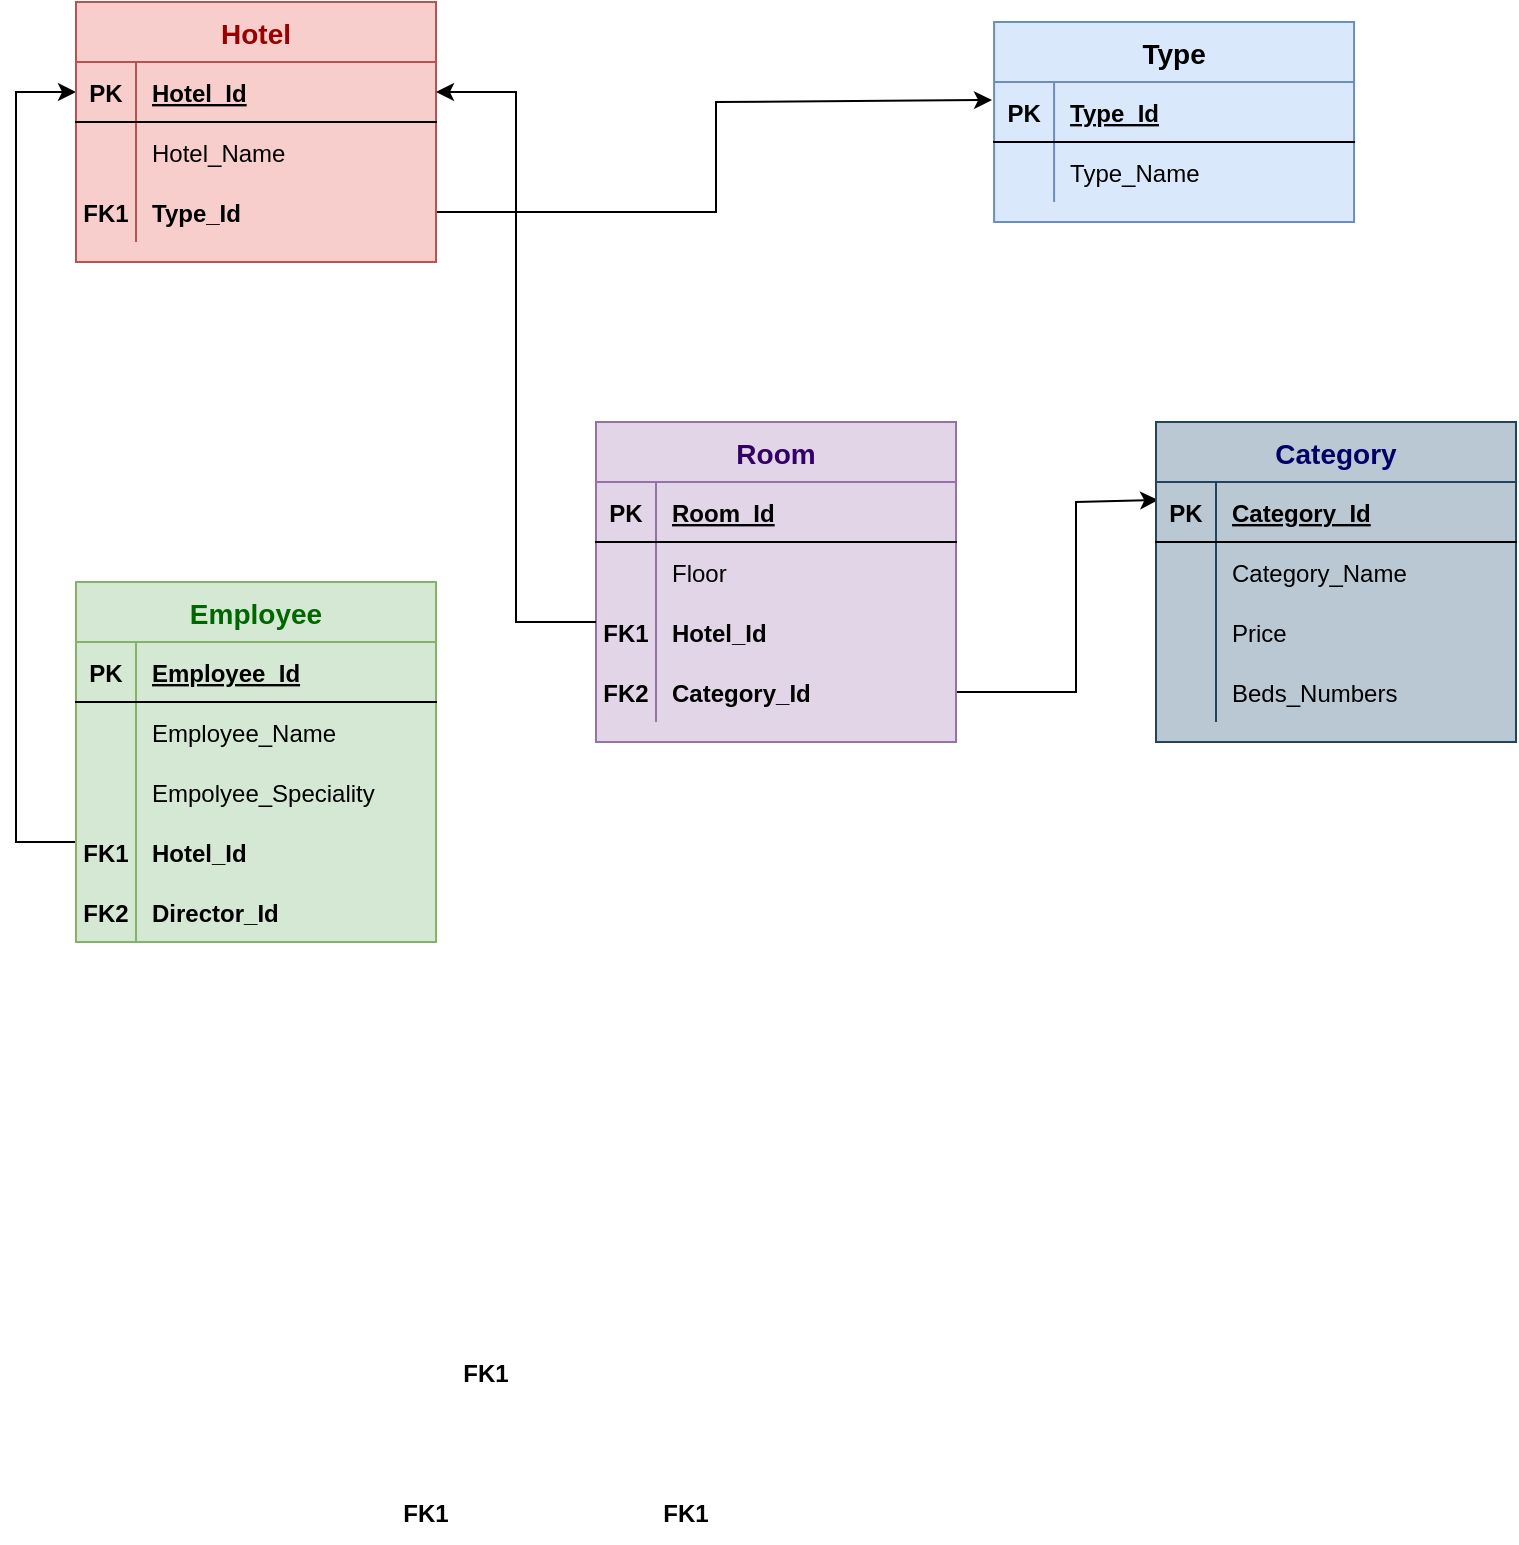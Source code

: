 <mxfile version="14.6.13" type="device"><diagram id="fUg_BbWm0jTe-vXo1obW" name="Page-1"><mxGraphModel dx="852" dy="494" grid="1" gridSize="10" guides="1" tooltips="1" connect="1" arrows="1" fold="1" page="1" pageScale="1" pageWidth="827" pageHeight="1169" math="0" shadow="0"><root><mxCell id="0"/><mxCell id="1" parent="0"/><mxCell id="-zSEiJjyke30tixJQW5i-36" style="edgeStyle=none;rounded=0;orthogonalLoop=1;jettySize=auto;html=1;exitX=1;exitY=0.5;exitDx=0;exitDy=0;" parent="1" edge="1" source="nJfoP4egq9J-aX2JRRXe-36"><mxGeometry relative="1" as="geometry"><mxPoint x="280" y="200" as="sourcePoint"/><mxPoint x="558" y="199" as="targetPoint"/><Array as="points"><mxPoint x="420" y="255"/><mxPoint x="420" y="200"/></Array></mxGeometry></mxCell><mxCell id="-zSEiJjyke30tixJQW5i-43" style="edgeStyle=none;rounded=0;orthogonalLoop=1;jettySize=auto;html=1;entryX=0;entryY=0.5;entryDx=0;entryDy=0;" parent="1" edge="1" target="nJfoP4egq9J-aX2JRRXe-30"><mxGeometry relative="1" as="geometry"><mxPoint x="70" y="290" as="targetPoint"/><mxPoint x="100" y="570" as="sourcePoint"/><Array as="points"><mxPoint x="100" y="570"/><mxPoint x="70" y="570"/><mxPoint x="70" y="195"/></Array></mxGeometry></mxCell><mxCell id="nJfoP4egq9J-aX2JRRXe-5" style="edgeStyle=none;rounded=0;orthogonalLoop=1;jettySize=auto;html=1;exitX=1;exitY=0.5;exitDx=0;exitDy=0;entryX=0.006;entryY=0.3;entryDx=0;entryDy=0;entryPerimeter=0;" edge="1" parent="1" source="nJfoP4egq9J-aX2JRRXe-113" target="nJfoP4egq9J-aX2JRRXe-125"><mxGeometry relative="1" as="geometry"><mxPoint x="540" y="410.02" as="sourcePoint"/><mxPoint x="630" y="410" as="targetPoint"/><Array as="points"><mxPoint x="600" y="495"/><mxPoint x="600" y="400"/></Array></mxGeometry></mxCell><mxCell id="nJfoP4egq9J-aX2JRRXe-56" value="Type" style="shape=table;startSize=30;container=1;collapsible=1;childLayout=tableLayout;fixedRows=1;rowLines=0;fontStyle=1;align=center;resizeLast=1;swimlaneFillColor=#DAE8FC;fillColor=#dae8fc;fontSize=14;strokeColor=#6c8ebf;" vertex="1" parent="1"><mxGeometry x="559.04" y="160" width="180" height="100" as="geometry"/></mxCell><mxCell id="nJfoP4egq9J-aX2JRRXe-57" value="" style="shape=partialRectangle;collapsible=0;dropTarget=0;pointerEvents=0;fillColor=none;top=0;left=0;bottom=1;right=0;points=[[0,0.5],[1,0.5]];portConstraint=eastwest;" vertex="1" parent="nJfoP4egq9J-aX2JRRXe-56"><mxGeometry y="30" width="180" height="30" as="geometry"/></mxCell><mxCell id="nJfoP4egq9J-aX2JRRXe-58" value="PK" style="shape=partialRectangle;connectable=0;fillColor=none;top=0;left=0;bottom=0;right=0;fontStyle=1;overflow=hidden;" vertex="1" parent="nJfoP4egq9J-aX2JRRXe-57"><mxGeometry width="30" height="30" as="geometry"/></mxCell><mxCell id="nJfoP4egq9J-aX2JRRXe-59" value="Type_Id" style="shape=partialRectangle;connectable=0;fillColor=none;top=0;left=0;bottom=0;right=0;align=left;spacingLeft=6;fontStyle=5;overflow=hidden;" vertex="1" parent="nJfoP4egq9J-aX2JRRXe-57"><mxGeometry x="30" width="150" height="30" as="geometry"/></mxCell><mxCell id="nJfoP4egq9J-aX2JRRXe-60" value="" style="shape=partialRectangle;collapsible=0;dropTarget=0;pointerEvents=0;fillColor=none;top=0;left=0;bottom=0;right=0;points=[[0,0.5],[1,0.5]];portConstraint=eastwest;" vertex="1" parent="nJfoP4egq9J-aX2JRRXe-56"><mxGeometry y="60" width="180" height="30" as="geometry"/></mxCell><mxCell id="nJfoP4egq9J-aX2JRRXe-61" value="" style="shape=partialRectangle;connectable=0;fillColor=none;top=0;left=0;bottom=0;right=0;editable=1;overflow=hidden;" vertex="1" parent="nJfoP4egq9J-aX2JRRXe-60"><mxGeometry width="30" height="30" as="geometry"/></mxCell><mxCell id="nJfoP4egq9J-aX2JRRXe-62" value="Type_Name" style="shape=partialRectangle;connectable=0;fillColor=none;top=0;left=0;bottom=0;right=0;align=left;spacingLeft=6;overflow=hidden;" vertex="1" parent="nJfoP4egq9J-aX2JRRXe-60"><mxGeometry x="30" width="150" height="30" as="geometry"/></mxCell><mxCell id="nJfoP4egq9J-aX2JRRXe-100" value="FK1" style="shape=partialRectangle;connectable=0;fillColor=none;top=0;left=0;bottom=0;right=0;fontStyle=1;overflow=hidden;" vertex="1" parent="1"><mxGeometry x="290" y="820" width="30" height="30" as="geometry"/></mxCell><mxCell id="nJfoP4egq9J-aX2JRRXe-101" value="FK1" style="shape=partialRectangle;connectable=0;fillColor=none;top=0;left=0;bottom=0;right=0;fontStyle=1;overflow=hidden;" vertex="1" parent="1"><mxGeometry x="390" y="890" width="30" height="30" as="geometry"/></mxCell><mxCell id="nJfoP4egq9J-aX2JRRXe-102" value="FK1" style="shape=partialRectangle;connectable=0;fillColor=none;top=0;left=0;bottom=0;right=0;fontStyle=1;overflow=hidden;" vertex="1" parent="1"><mxGeometry x="260" y="890" width="30" height="30" as="geometry"/></mxCell><mxCell id="nJfoP4egq9J-aX2JRRXe-104" value="" style="group" vertex="1" connectable="0" parent="1"><mxGeometry x="100" y="150" width="180" height="130" as="geometry"/></mxCell><mxCell id="nJfoP4egq9J-aX2JRRXe-29" value="Hotel" style="shape=table;startSize=30;container=1;collapsible=1;childLayout=tableLayout;fixedRows=1;rowLines=0;fontStyle=1;align=center;resizeLast=1;fillColor=#f8cecc;strokeColor=#b85450;swimlaneFillColor=#F8CECC;fontSize=14;fontColor=#990000;" vertex="1" parent="nJfoP4egq9J-aX2JRRXe-104"><mxGeometry width="180" height="130" as="geometry"/></mxCell><mxCell id="nJfoP4egq9J-aX2JRRXe-30" value="" style="shape=partialRectangle;collapsible=0;dropTarget=0;pointerEvents=0;fillColor=none;top=0;left=0;bottom=1;right=0;points=[[0,0.5],[1,0.5]];portConstraint=eastwest;" vertex="1" parent="nJfoP4egq9J-aX2JRRXe-29"><mxGeometry y="30" width="180" height="30" as="geometry"/></mxCell><mxCell id="nJfoP4egq9J-aX2JRRXe-31" value="PK" style="shape=partialRectangle;connectable=0;fillColor=none;top=0;left=0;bottom=0;right=0;fontStyle=1;overflow=hidden;" vertex="1" parent="nJfoP4egq9J-aX2JRRXe-30"><mxGeometry width="30" height="30" as="geometry"/></mxCell><mxCell id="nJfoP4egq9J-aX2JRRXe-32" value="Hotel_Id" style="shape=partialRectangle;connectable=0;fillColor=none;top=0;left=0;bottom=0;right=0;align=left;spacingLeft=6;fontStyle=5;overflow=hidden;" vertex="1" parent="nJfoP4egq9J-aX2JRRXe-30"><mxGeometry x="30" width="150" height="30" as="geometry"/></mxCell><mxCell id="nJfoP4egq9J-aX2JRRXe-33" value="" style="shape=partialRectangle;collapsible=0;dropTarget=0;pointerEvents=0;fillColor=none;top=0;left=0;bottom=0;right=0;points=[[0,0.5],[1,0.5]];portConstraint=eastwest;" vertex="1" parent="nJfoP4egq9J-aX2JRRXe-29"><mxGeometry y="60" width="180" height="30" as="geometry"/></mxCell><mxCell id="nJfoP4egq9J-aX2JRRXe-34" value="" style="shape=partialRectangle;connectable=0;fillColor=none;top=0;left=0;bottom=0;right=0;editable=1;overflow=hidden;" vertex="1" parent="nJfoP4egq9J-aX2JRRXe-33"><mxGeometry width="30" height="30" as="geometry"/></mxCell><mxCell id="nJfoP4egq9J-aX2JRRXe-35" value="Hotel_Name" style="shape=partialRectangle;connectable=0;fillColor=none;top=0;left=0;bottom=0;right=0;align=left;spacingLeft=6;overflow=hidden;" vertex="1" parent="nJfoP4egq9J-aX2JRRXe-33"><mxGeometry x="30" width="150" height="30" as="geometry"/></mxCell><mxCell id="nJfoP4egq9J-aX2JRRXe-36" value="" style="shape=partialRectangle;collapsible=0;dropTarget=0;pointerEvents=0;fillColor=none;top=0;left=0;bottom=0;right=0;points=[[0,0.5],[1,0.5]];portConstraint=eastwest;" vertex="1" parent="nJfoP4egq9J-aX2JRRXe-29"><mxGeometry y="90" width="180" height="30" as="geometry"/></mxCell><mxCell id="nJfoP4egq9J-aX2JRRXe-37" value="" style="shape=partialRectangle;connectable=0;fillColor=none;top=0;left=0;bottom=0;right=0;editable=1;overflow=hidden;" vertex="1" parent="nJfoP4egq9J-aX2JRRXe-36"><mxGeometry width="30" height="30" as="geometry"/></mxCell><mxCell id="nJfoP4egq9J-aX2JRRXe-38" value="Type_Id" style="shape=partialRectangle;connectable=0;fillColor=none;top=0;left=0;bottom=0;right=0;align=left;spacingLeft=6;overflow=hidden;fontStyle=1" vertex="1" parent="nJfoP4egq9J-aX2JRRXe-36"><mxGeometry x="30" width="150" height="30" as="geometry"/></mxCell><mxCell id="nJfoP4egq9J-aX2JRRXe-55" value="FK1" style="shape=partialRectangle;connectable=0;fillColor=none;top=0;left=0;bottom=0;right=0;fontStyle=1;overflow=hidden;" vertex="1" parent="nJfoP4egq9J-aX2JRRXe-104"><mxGeometry y="90" width="30" height="30" as="geometry"/></mxCell><mxCell id="nJfoP4egq9J-aX2JRRXe-105" value="" style="group;fillColor=#e1d5e7;strokeColor=#9673a6;" vertex="1" connectable="0" parent="1"><mxGeometry x="360" y="360" width="180" height="130" as="geometry"/></mxCell><mxCell id="nJfoP4egq9J-aX2JRRXe-106" value="Room" style="shape=table;startSize=30;container=1;collapsible=1;childLayout=tableLayout;fixedRows=1;rowLines=0;fontStyle=1;align=center;resizeLast=1;fillColor=#e1d5e7;strokeColor=#9673a6;swimlaneFillColor=#E1D5E7;fontSize=14;fontColor=#330066;" vertex="1" parent="nJfoP4egq9J-aX2JRRXe-105"><mxGeometry width="180" height="160" as="geometry"/></mxCell><mxCell id="nJfoP4egq9J-aX2JRRXe-107" value="" style="shape=partialRectangle;collapsible=0;dropTarget=0;pointerEvents=0;fillColor=none;top=0;left=0;bottom=1;right=0;points=[[0,0.5],[1,0.5]];portConstraint=eastwest;" vertex="1" parent="nJfoP4egq9J-aX2JRRXe-106"><mxGeometry y="30" width="180" height="30" as="geometry"/></mxCell><mxCell id="nJfoP4egq9J-aX2JRRXe-108" value="PK" style="shape=partialRectangle;connectable=0;fillColor=none;top=0;left=0;bottom=0;right=0;fontStyle=1;overflow=hidden;" vertex="1" parent="nJfoP4egq9J-aX2JRRXe-107"><mxGeometry width="30" height="30" as="geometry"/></mxCell><mxCell id="nJfoP4egq9J-aX2JRRXe-109" value="Room_Id" style="shape=partialRectangle;connectable=0;fillColor=none;top=0;left=0;bottom=0;right=0;align=left;spacingLeft=6;fontStyle=5;overflow=hidden;" vertex="1" parent="nJfoP4egq9J-aX2JRRXe-107"><mxGeometry x="30" width="150" height="30" as="geometry"/></mxCell><mxCell id="nJfoP4egq9J-aX2JRRXe-110" value="" style="shape=partialRectangle;collapsible=0;dropTarget=0;pointerEvents=0;fillColor=none;top=0;left=0;bottom=0;right=0;points=[[0,0.5],[1,0.5]];portConstraint=eastwest;" vertex="1" parent="nJfoP4egq9J-aX2JRRXe-106"><mxGeometry y="60" width="180" height="30" as="geometry"/></mxCell><mxCell id="nJfoP4egq9J-aX2JRRXe-111" value="" style="shape=partialRectangle;connectable=0;fillColor=none;top=0;left=0;bottom=0;right=0;editable=1;overflow=hidden;" vertex="1" parent="nJfoP4egq9J-aX2JRRXe-110"><mxGeometry width="30" height="30" as="geometry"/></mxCell><mxCell id="nJfoP4egq9J-aX2JRRXe-112" value="Floor" style="shape=partialRectangle;connectable=0;fillColor=none;top=0;left=0;bottom=0;right=0;align=left;spacingLeft=6;overflow=hidden;" vertex="1" parent="nJfoP4egq9J-aX2JRRXe-110"><mxGeometry x="30" width="150" height="30" as="geometry"/></mxCell><mxCell id="nJfoP4egq9J-aX2JRRXe-117" style="shape=partialRectangle;collapsible=0;dropTarget=0;pointerEvents=0;fillColor=none;top=0;left=0;bottom=0;right=0;points=[[0,0.5],[1,0.5]];portConstraint=eastwest;" vertex="1" parent="nJfoP4egq9J-aX2JRRXe-106"><mxGeometry y="90" width="180" height="30" as="geometry"/></mxCell><mxCell id="nJfoP4egq9J-aX2JRRXe-118" style="shape=partialRectangle;connectable=0;fillColor=none;top=0;left=0;bottom=0;right=0;editable=1;overflow=hidden;" vertex="1" parent="nJfoP4egq9J-aX2JRRXe-117"><mxGeometry width="30" height="30" as="geometry"/></mxCell><mxCell id="nJfoP4egq9J-aX2JRRXe-119" value="Hotel_Id" style="shape=partialRectangle;connectable=0;fillColor=none;top=0;left=0;bottom=0;right=0;align=left;spacingLeft=6;overflow=hidden;fontStyle=1" vertex="1" parent="nJfoP4egq9J-aX2JRRXe-117"><mxGeometry x="30" width="150" height="30" as="geometry"/></mxCell><mxCell id="nJfoP4egq9J-aX2JRRXe-113" value="" style="shape=partialRectangle;collapsible=0;dropTarget=0;pointerEvents=0;fillColor=none;top=0;left=0;bottom=0;right=0;points=[[0,0.5],[1,0.5]];portConstraint=eastwest;" vertex="1" parent="nJfoP4egq9J-aX2JRRXe-106"><mxGeometry y="120" width="180" height="30" as="geometry"/></mxCell><mxCell id="nJfoP4egq9J-aX2JRRXe-114" value="FK2" style="shape=partialRectangle;connectable=0;fillColor=none;top=0;left=0;bottom=0;right=0;editable=1;overflow=hidden;fontStyle=1" vertex="1" parent="nJfoP4egq9J-aX2JRRXe-113"><mxGeometry width="30" height="30" as="geometry"/></mxCell><mxCell id="nJfoP4egq9J-aX2JRRXe-115" value="Category_Id" style="shape=partialRectangle;connectable=0;fillColor=none;top=0;left=0;bottom=0;right=0;align=left;spacingLeft=6;overflow=hidden;fontStyle=1" vertex="1" parent="nJfoP4egq9J-aX2JRRXe-113"><mxGeometry x="30" width="150" height="30" as="geometry"/></mxCell><mxCell id="nJfoP4egq9J-aX2JRRXe-116" value="FK1" style="shape=partialRectangle;connectable=0;fillColor=none;top=0;left=0;bottom=0;right=0;fontStyle=1;overflow=hidden;" vertex="1" parent="nJfoP4egq9J-aX2JRRXe-105"><mxGeometry y="90" width="30" height="30" as="geometry"/></mxCell><mxCell id="nJfoP4egq9J-aX2JRRXe-123" value="" style="group" vertex="1" connectable="0" parent="1"><mxGeometry x="100" y="440" width="180" height="180" as="geometry"/></mxCell><mxCell id="nJfoP4egq9J-aX2JRRXe-69" value="Employee" style="shape=table;startSize=30;container=1;collapsible=1;childLayout=tableLayout;fixedRows=1;rowLines=0;fontStyle=1;align=center;resizeLast=1;swimlaneFillColor=#D5E8D4;fillColor=#d5e8d4;fontSize=14;strokeColor=#82b366;fontColor=#006600;" vertex="1" parent="nJfoP4egq9J-aX2JRRXe-123"><mxGeometry width="180" height="180" as="geometry"><mxRectangle x="300" y="590" width="90" height="30" as="alternateBounds"/></mxGeometry></mxCell><mxCell id="nJfoP4egq9J-aX2JRRXe-70" value="" style="shape=partialRectangle;collapsible=0;dropTarget=0;pointerEvents=0;fillColor=none;top=0;left=0;bottom=1;right=0;points=[[0,0.5],[1,0.5]];portConstraint=eastwest;" vertex="1" parent="nJfoP4egq9J-aX2JRRXe-69"><mxGeometry y="30" width="180" height="30" as="geometry"/></mxCell><mxCell id="nJfoP4egq9J-aX2JRRXe-71" value="PK" style="shape=partialRectangle;connectable=0;fillColor=none;top=0;left=0;bottom=0;right=0;fontStyle=1;overflow=hidden;" vertex="1" parent="nJfoP4egq9J-aX2JRRXe-70"><mxGeometry width="30" height="30" as="geometry"/></mxCell><mxCell id="nJfoP4egq9J-aX2JRRXe-72" value="Employee_Id" style="shape=partialRectangle;connectable=0;fillColor=none;top=0;left=0;bottom=0;right=0;align=left;spacingLeft=6;fontStyle=5;overflow=hidden;" vertex="1" parent="nJfoP4egq9J-aX2JRRXe-70"><mxGeometry x="30" width="150" height="30" as="geometry"/></mxCell><mxCell id="nJfoP4egq9J-aX2JRRXe-73" value="" style="shape=partialRectangle;collapsible=0;dropTarget=0;pointerEvents=0;fillColor=none;top=0;left=0;bottom=0;right=0;points=[[0,0.5],[1,0.5]];portConstraint=eastwest;strokeColor=#97D077;" vertex="1" parent="nJfoP4egq9J-aX2JRRXe-69"><mxGeometry y="60" width="180" height="30" as="geometry"/></mxCell><mxCell id="nJfoP4egq9J-aX2JRRXe-74" value="" style="shape=partialRectangle;connectable=0;fillColor=none;top=0;left=0;bottom=0;right=0;editable=1;overflow=hidden;" vertex="1" parent="nJfoP4egq9J-aX2JRRXe-73"><mxGeometry width="30" height="30" as="geometry"/></mxCell><mxCell id="nJfoP4egq9J-aX2JRRXe-75" value="Employee_Name" style="shape=partialRectangle;connectable=0;fillColor=none;top=0;left=0;bottom=0;right=0;align=left;spacingLeft=6;overflow=hidden;" vertex="1" parent="nJfoP4egq9J-aX2JRRXe-73"><mxGeometry x="30" width="150" height="30" as="geometry"/></mxCell><mxCell id="nJfoP4egq9J-aX2JRRXe-76" value="" style="shape=partialRectangle;collapsible=0;dropTarget=0;pointerEvents=0;fillColor=none;top=0;left=0;bottom=0;right=0;points=[[0,0.5],[1,0.5]];portConstraint=eastwest;" vertex="1" parent="nJfoP4egq9J-aX2JRRXe-69"><mxGeometry y="90" width="180" height="30" as="geometry"/></mxCell><mxCell id="nJfoP4egq9J-aX2JRRXe-77" value="" style="shape=partialRectangle;connectable=0;fillColor=none;top=0;left=0;bottom=0;right=0;editable=1;overflow=hidden;" vertex="1" parent="nJfoP4egq9J-aX2JRRXe-76"><mxGeometry width="30" height="30" as="geometry"/></mxCell><mxCell id="nJfoP4egq9J-aX2JRRXe-78" value="Empolyee_Speciality" style="shape=partialRectangle;connectable=0;fillColor=none;top=0;left=0;bottom=0;right=0;align=left;spacingLeft=6;overflow=hidden;" vertex="1" parent="nJfoP4egq9J-aX2JRRXe-76"><mxGeometry x="30" width="150" height="30" as="geometry"/></mxCell><mxCell id="nJfoP4egq9J-aX2JRRXe-79" value="" style="shape=partialRectangle;collapsible=0;dropTarget=0;pointerEvents=0;fillColor=none;top=0;left=0;bottom=0;right=0;points=[[0,0.5],[1,0.5]];portConstraint=eastwest;" vertex="1" parent="nJfoP4egq9J-aX2JRRXe-69"><mxGeometry y="120" width="180" height="30" as="geometry"/></mxCell><mxCell id="nJfoP4egq9J-aX2JRRXe-80" value="" style="shape=partialRectangle;connectable=0;fillColor=none;top=0;left=0;bottom=0;right=0;editable=1;overflow=hidden;" vertex="1" parent="nJfoP4egq9J-aX2JRRXe-79"><mxGeometry width="30" height="30" as="geometry"/></mxCell><mxCell id="nJfoP4egq9J-aX2JRRXe-81" value="Hotel_Id" style="shape=partialRectangle;connectable=0;fillColor=none;top=0;left=0;bottom=0;right=0;align=left;spacingLeft=6;overflow=hidden;fontStyle=1" vertex="1" parent="nJfoP4egq9J-aX2JRRXe-79"><mxGeometry x="30" width="150" height="30" as="geometry"/></mxCell><mxCell id="nJfoP4egq9J-aX2JRRXe-120" style="shape=partialRectangle;collapsible=0;dropTarget=0;pointerEvents=0;fillColor=none;top=0;left=0;bottom=0;right=0;points=[[0,0.5],[1,0.5]];portConstraint=eastwest;" vertex="1" parent="nJfoP4egq9J-aX2JRRXe-69"><mxGeometry y="150" width="180" height="30" as="geometry"/></mxCell><mxCell id="nJfoP4egq9J-aX2JRRXe-121" style="shape=partialRectangle;connectable=0;fillColor=none;top=0;left=0;bottom=0;right=0;editable=1;overflow=hidden;" vertex="1" parent="nJfoP4egq9J-aX2JRRXe-120"><mxGeometry width="30" height="30" as="geometry"/></mxCell><mxCell id="nJfoP4egq9J-aX2JRRXe-122" value="Director_Id" style="shape=partialRectangle;connectable=0;fillColor=none;top=0;left=0;bottom=0;right=0;align=left;spacingLeft=6;overflow=hidden;fontStyle=1" vertex="1" parent="nJfoP4egq9J-aX2JRRXe-120"><mxGeometry x="30" width="150" height="30" as="geometry"/></mxCell><mxCell id="nJfoP4egq9J-aX2JRRXe-99" value="FK1" style="shape=partialRectangle;connectable=0;fillColor=none;top=0;left=0;bottom=0;right=0;fontStyle=1;overflow=hidden;" vertex="1" parent="nJfoP4egq9J-aX2JRRXe-123"><mxGeometry y="120" width="30" height="30" as="geometry"/></mxCell><mxCell id="nJfoP4egq9J-aX2JRRXe-103" value="FK2" style="shape=partialRectangle;connectable=0;fillColor=none;top=0;left=0;bottom=0;right=0;fontStyle=1;overflow=hidden;" vertex="1" parent="nJfoP4egq9J-aX2JRRXe-123"><mxGeometry y="150" width="30" height="30" as="geometry"/></mxCell><mxCell id="nJfoP4egq9J-aX2JRRXe-124" value="Category" style="shape=table;startSize=30;container=1;collapsible=1;childLayout=tableLayout;fixedRows=1;rowLines=0;fontStyle=1;align=center;resizeLast=1;fontSize=14;strokeColor=#23445d;fillColor=#bac8d3;swimlaneFillColor=#BAC8D3;fontColor=#000066;" vertex="1" parent="1"><mxGeometry x="640" y="360" width="180" height="160" as="geometry"/></mxCell><mxCell id="nJfoP4egq9J-aX2JRRXe-125" value="" style="shape=partialRectangle;collapsible=0;dropTarget=0;pointerEvents=0;fillColor=none;top=0;left=0;bottom=1;right=0;points=[[0,0.5],[1,0.5]];portConstraint=eastwest;" vertex="1" parent="nJfoP4egq9J-aX2JRRXe-124"><mxGeometry y="30" width="180" height="30" as="geometry"/></mxCell><mxCell id="nJfoP4egq9J-aX2JRRXe-126" value="PK" style="shape=partialRectangle;connectable=0;fillColor=none;top=0;left=0;bottom=0;right=0;fontStyle=1;overflow=hidden;" vertex="1" parent="nJfoP4egq9J-aX2JRRXe-125"><mxGeometry width="30" height="30" as="geometry"/></mxCell><mxCell id="nJfoP4egq9J-aX2JRRXe-127" value="Category_Id" style="shape=partialRectangle;connectable=0;fillColor=none;top=0;left=0;bottom=0;right=0;align=left;spacingLeft=6;fontStyle=5;overflow=hidden;" vertex="1" parent="nJfoP4egq9J-aX2JRRXe-125"><mxGeometry x="30" width="150" height="30" as="geometry"/></mxCell><mxCell id="nJfoP4egq9J-aX2JRRXe-128" value="" style="shape=partialRectangle;collapsible=0;dropTarget=0;pointerEvents=0;fillColor=none;top=0;left=0;bottom=0;right=0;points=[[0,0.5],[1,0.5]];portConstraint=eastwest;" vertex="1" parent="nJfoP4egq9J-aX2JRRXe-124"><mxGeometry y="60" width="180" height="30" as="geometry"/></mxCell><mxCell id="nJfoP4egq9J-aX2JRRXe-129" value="" style="shape=partialRectangle;connectable=0;fillColor=none;top=0;left=0;bottom=0;right=0;editable=1;overflow=hidden;" vertex="1" parent="nJfoP4egq9J-aX2JRRXe-128"><mxGeometry width="30" height="30" as="geometry"/></mxCell><mxCell id="nJfoP4egq9J-aX2JRRXe-130" value="Category_Name" style="shape=partialRectangle;connectable=0;fillColor=none;top=0;left=0;bottom=0;right=0;align=left;spacingLeft=6;overflow=hidden;" vertex="1" parent="nJfoP4egq9J-aX2JRRXe-128"><mxGeometry x="30" width="150" height="30" as="geometry"/></mxCell><mxCell id="nJfoP4egq9J-aX2JRRXe-131" value="" style="shape=partialRectangle;collapsible=0;dropTarget=0;pointerEvents=0;fillColor=none;top=0;left=0;bottom=0;right=0;points=[[0,0.5],[1,0.5]];portConstraint=eastwest;" vertex="1" parent="nJfoP4egq9J-aX2JRRXe-124"><mxGeometry y="90" width="180" height="30" as="geometry"/></mxCell><mxCell id="nJfoP4egq9J-aX2JRRXe-132" value="" style="shape=partialRectangle;connectable=0;fillColor=none;top=0;left=0;bottom=0;right=0;editable=1;overflow=hidden;" vertex="1" parent="nJfoP4egq9J-aX2JRRXe-131"><mxGeometry width="30" height="30" as="geometry"/></mxCell><mxCell id="nJfoP4egq9J-aX2JRRXe-133" value="Price" style="shape=partialRectangle;connectable=0;fillColor=none;top=0;left=0;bottom=0;right=0;align=left;spacingLeft=6;overflow=hidden;" vertex="1" parent="nJfoP4egq9J-aX2JRRXe-131"><mxGeometry x="30" width="150" height="30" as="geometry"/></mxCell><mxCell id="nJfoP4egq9J-aX2JRRXe-134" value="" style="shape=partialRectangle;collapsible=0;dropTarget=0;pointerEvents=0;fillColor=none;top=0;left=0;bottom=0;right=0;points=[[0,0.5],[1,0.5]];portConstraint=eastwest;" vertex="1" parent="nJfoP4egq9J-aX2JRRXe-124"><mxGeometry y="120" width="180" height="30" as="geometry"/></mxCell><mxCell id="nJfoP4egq9J-aX2JRRXe-135" value="" style="shape=partialRectangle;connectable=0;fillColor=none;top=0;left=0;bottom=0;right=0;editable=1;overflow=hidden;" vertex="1" parent="nJfoP4egq9J-aX2JRRXe-134"><mxGeometry width="30" height="30" as="geometry"/></mxCell><mxCell id="nJfoP4egq9J-aX2JRRXe-136" value="Beds_Numbers" style="shape=partialRectangle;connectable=0;fillColor=none;top=0;left=0;bottom=0;right=0;align=left;spacingLeft=6;overflow=hidden;" vertex="1" parent="nJfoP4egq9J-aX2JRRXe-134"><mxGeometry x="30" width="150" height="30" as="geometry"/></mxCell><mxCell id="nJfoP4egq9J-aX2JRRXe-152" style="edgeStyle=none;rounded=0;orthogonalLoop=1;jettySize=auto;html=1;entryX=1;entryY=0.5;entryDx=0;entryDy=0;" edge="1" parent="1" target="nJfoP4egq9J-aX2JRRXe-30"><mxGeometry relative="1" as="geometry"><mxPoint x="320" y="230" as="targetPoint"/><mxPoint x="360" y="460" as="sourcePoint"/><Array as="points"><mxPoint x="360" y="460"/><mxPoint x="320" y="460"/><mxPoint x="320" y="195"/></Array></mxGeometry></mxCell></root></mxGraphModel></diagram></mxfile>
